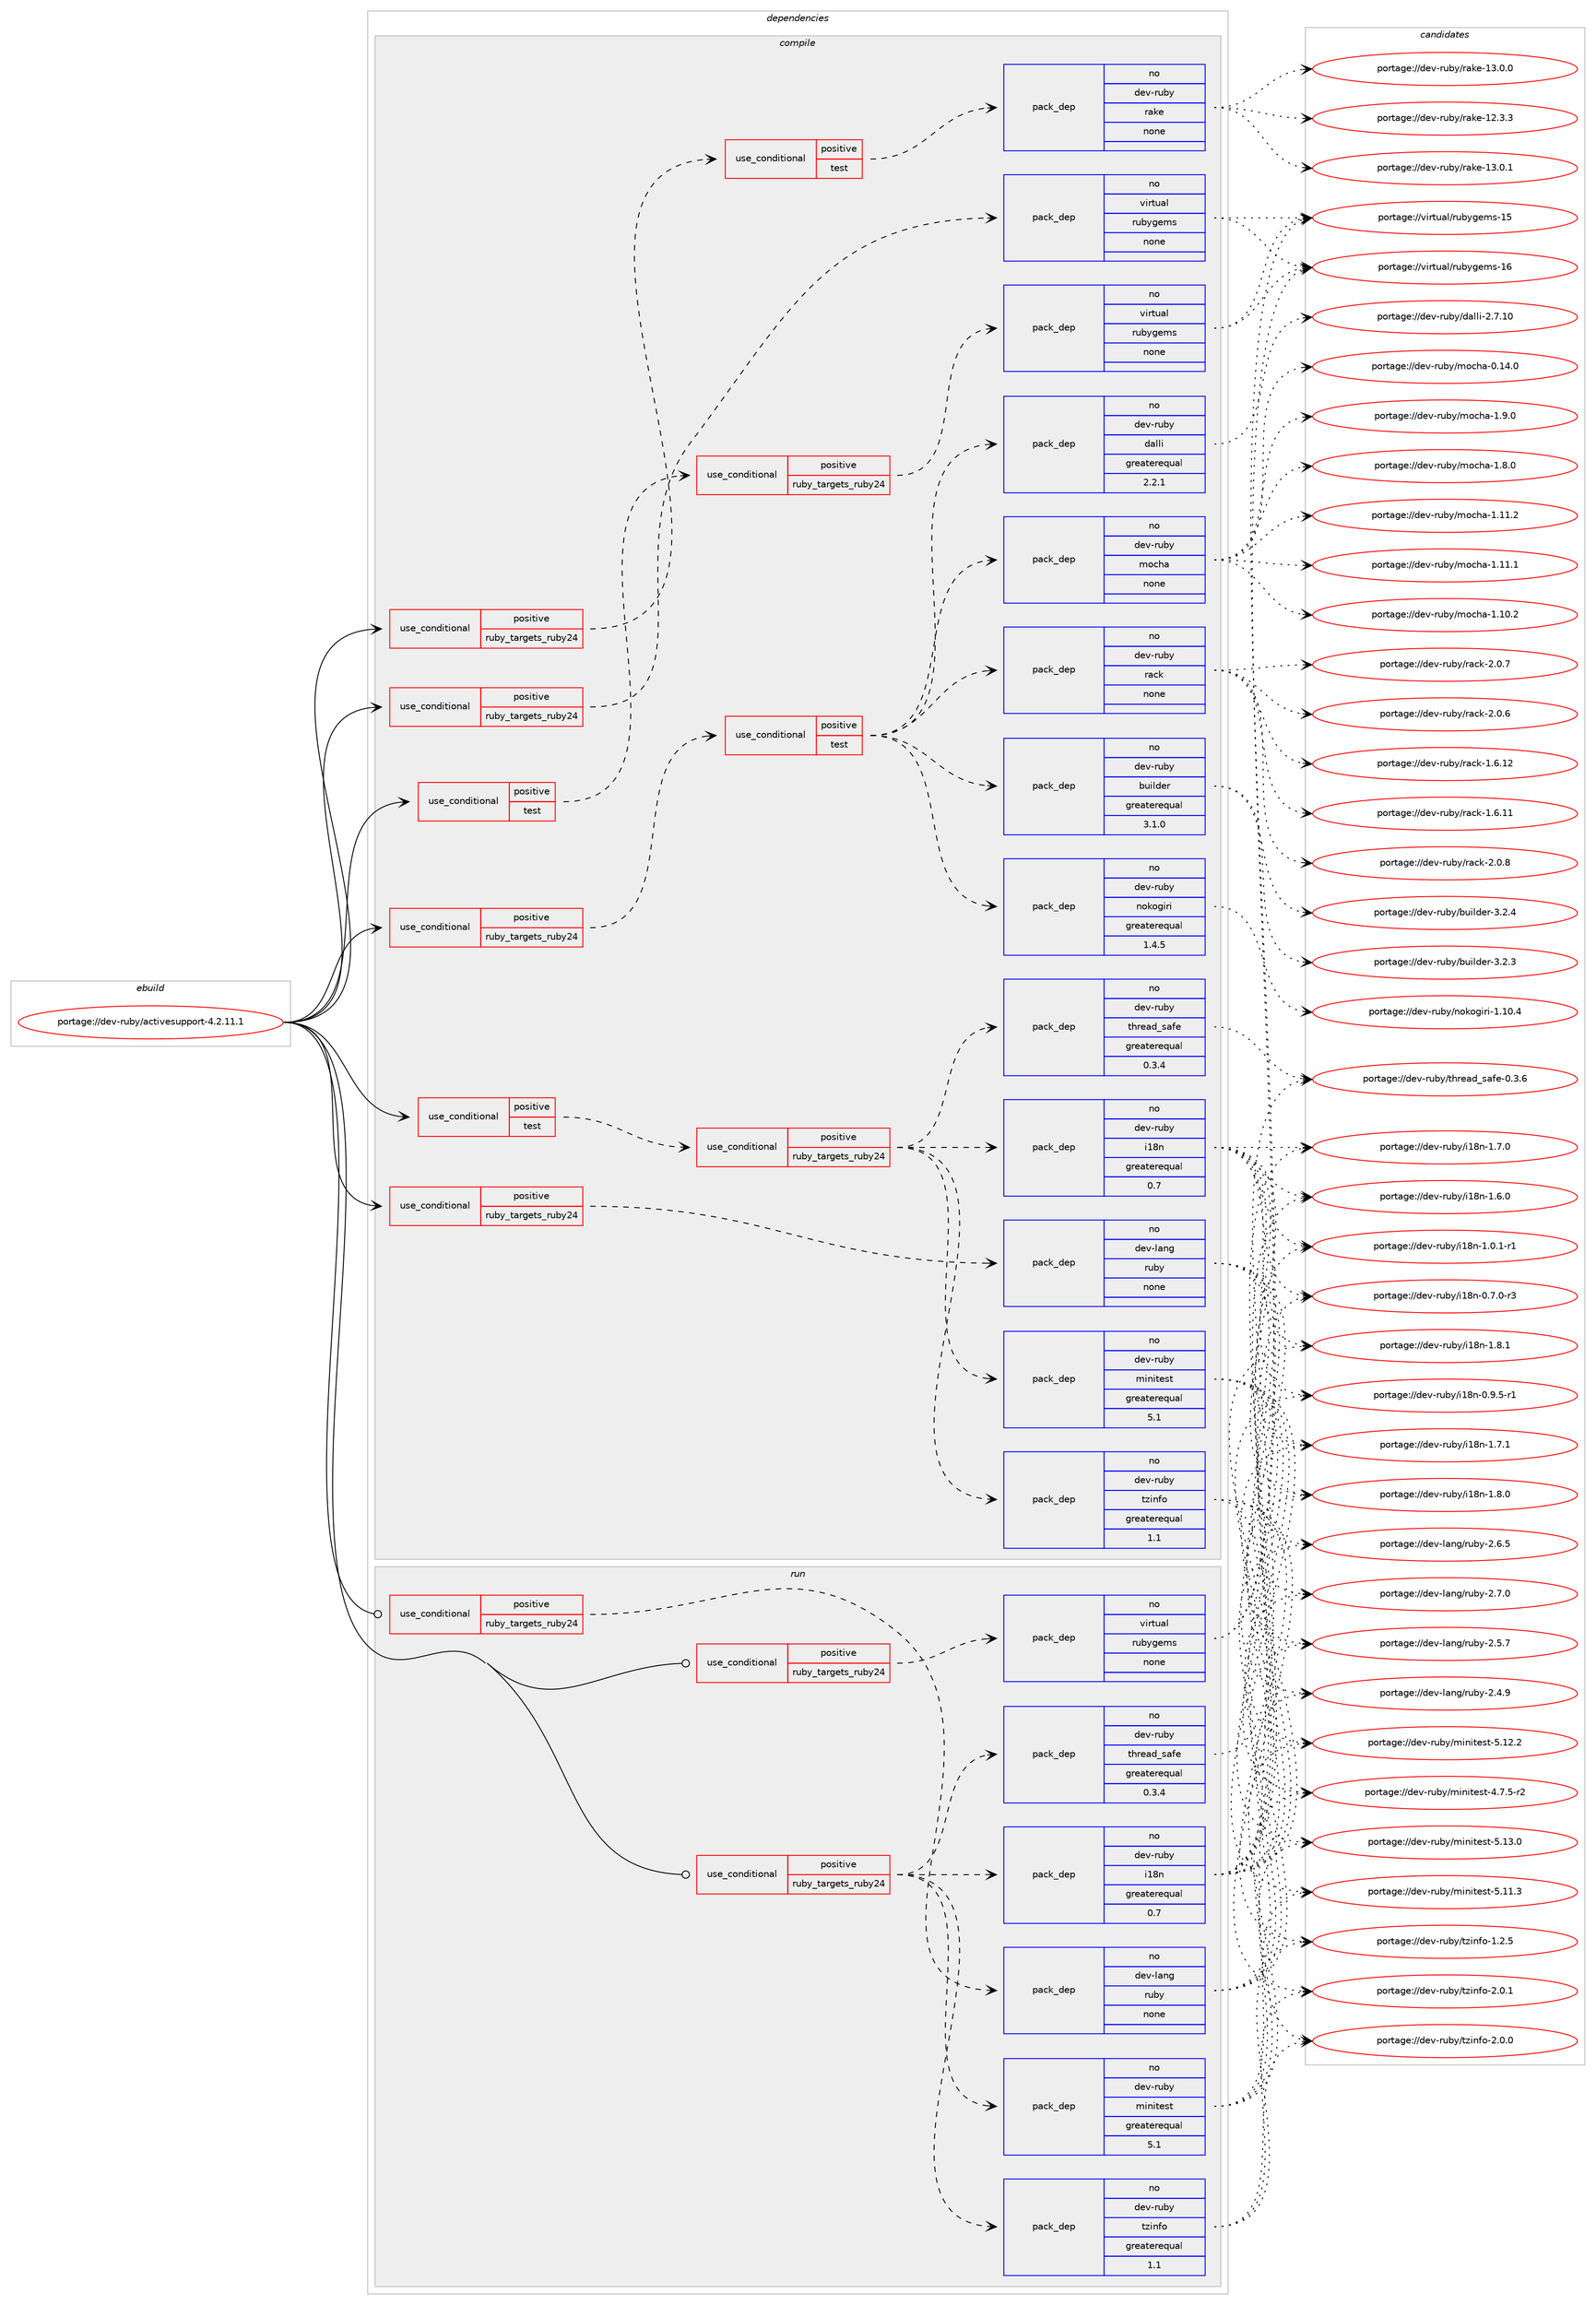 digraph prolog {

# *************
# Graph options
# *************

newrank=true;
concentrate=true;
compound=true;
graph [rankdir=LR,fontname=Helvetica,fontsize=10,ranksep=1.5];#, ranksep=2.5, nodesep=0.2];
edge  [arrowhead=vee];
node  [fontname=Helvetica,fontsize=10];

# **********
# The ebuild
# **********

subgraph cluster_leftcol {
color=gray;
rank=same;
label=<<i>ebuild</i>>;
id [label="portage://dev-ruby/activesupport-4.2.11.1", color=red, width=4, href="../dev-ruby/activesupport-4.2.11.1.svg"];
}

# ****************
# The dependencies
# ****************

subgraph cluster_midcol {
color=gray;
label=<<i>dependencies</i>>;
subgraph cluster_compile {
fillcolor="#eeeeee";
style=filled;
label=<<i>compile</i>>;
subgraph cond94363 {
dependency369849 [label=<<TABLE BORDER="0" CELLBORDER="1" CELLSPACING="0" CELLPADDING="4"><TR><TD ROWSPAN="3" CELLPADDING="10">use_conditional</TD></TR><TR><TD>positive</TD></TR><TR><TD>ruby_targets_ruby24</TD></TR></TABLE>>, shape=none, color=red];
subgraph cond94364 {
dependency369850 [label=<<TABLE BORDER="0" CELLBORDER="1" CELLSPACING="0" CELLPADDING="4"><TR><TD ROWSPAN="3" CELLPADDING="10">use_conditional</TD></TR><TR><TD>positive</TD></TR><TR><TD>test</TD></TR></TABLE>>, shape=none, color=red];
subgraph pack270653 {
dependency369851 [label=<<TABLE BORDER="0" CELLBORDER="1" CELLSPACING="0" CELLPADDING="4" WIDTH="220"><TR><TD ROWSPAN="6" CELLPADDING="30">pack_dep</TD></TR><TR><TD WIDTH="110">no</TD></TR><TR><TD>dev-ruby</TD></TR><TR><TD>dalli</TD></TR><TR><TD>greaterequal</TD></TR><TR><TD>2.2.1</TD></TR></TABLE>>, shape=none, color=blue];
}
dependency369850:e -> dependency369851:w [weight=20,style="dashed",arrowhead="vee"];
subgraph pack270654 {
dependency369852 [label=<<TABLE BORDER="0" CELLBORDER="1" CELLSPACING="0" CELLPADDING="4" WIDTH="220"><TR><TD ROWSPAN="6" CELLPADDING="30">pack_dep</TD></TR><TR><TD WIDTH="110">no</TD></TR><TR><TD>dev-ruby</TD></TR><TR><TD>nokogiri</TD></TR><TR><TD>greaterequal</TD></TR><TR><TD>1.4.5</TD></TR></TABLE>>, shape=none, color=blue];
}
dependency369850:e -> dependency369852:w [weight=20,style="dashed",arrowhead="vee"];
subgraph pack270655 {
dependency369853 [label=<<TABLE BORDER="0" CELLBORDER="1" CELLSPACING="0" CELLPADDING="4" WIDTH="220"><TR><TD ROWSPAN="6" CELLPADDING="30">pack_dep</TD></TR><TR><TD WIDTH="110">no</TD></TR><TR><TD>dev-ruby</TD></TR><TR><TD>builder</TD></TR><TR><TD>greaterequal</TD></TR><TR><TD>3.1.0</TD></TR></TABLE>>, shape=none, color=blue];
}
dependency369850:e -> dependency369853:w [weight=20,style="dashed",arrowhead="vee"];
subgraph pack270656 {
dependency369854 [label=<<TABLE BORDER="0" CELLBORDER="1" CELLSPACING="0" CELLPADDING="4" WIDTH="220"><TR><TD ROWSPAN="6" CELLPADDING="30">pack_dep</TD></TR><TR><TD WIDTH="110">no</TD></TR><TR><TD>dev-ruby</TD></TR><TR><TD>rack</TD></TR><TR><TD>none</TD></TR><TR><TD></TD></TR></TABLE>>, shape=none, color=blue];
}
dependency369850:e -> dependency369854:w [weight=20,style="dashed",arrowhead="vee"];
subgraph pack270657 {
dependency369855 [label=<<TABLE BORDER="0" CELLBORDER="1" CELLSPACING="0" CELLPADDING="4" WIDTH="220"><TR><TD ROWSPAN="6" CELLPADDING="30">pack_dep</TD></TR><TR><TD WIDTH="110">no</TD></TR><TR><TD>dev-ruby</TD></TR><TR><TD>mocha</TD></TR><TR><TD>none</TD></TR><TR><TD></TD></TR></TABLE>>, shape=none, color=blue];
}
dependency369850:e -> dependency369855:w [weight=20,style="dashed",arrowhead="vee"];
}
dependency369849:e -> dependency369850:w [weight=20,style="dashed",arrowhead="vee"];
}
id:e -> dependency369849:w [weight=20,style="solid",arrowhead="vee"];
subgraph cond94365 {
dependency369856 [label=<<TABLE BORDER="0" CELLBORDER="1" CELLSPACING="0" CELLPADDING="4"><TR><TD ROWSPAN="3" CELLPADDING="10">use_conditional</TD></TR><TR><TD>positive</TD></TR><TR><TD>ruby_targets_ruby24</TD></TR></TABLE>>, shape=none, color=red];
subgraph cond94366 {
dependency369857 [label=<<TABLE BORDER="0" CELLBORDER="1" CELLSPACING="0" CELLPADDING="4"><TR><TD ROWSPAN="3" CELLPADDING="10">use_conditional</TD></TR><TR><TD>positive</TD></TR><TR><TD>test</TD></TR></TABLE>>, shape=none, color=red];
subgraph pack270658 {
dependency369858 [label=<<TABLE BORDER="0" CELLBORDER="1" CELLSPACING="0" CELLPADDING="4" WIDTH="220"><TR><TD ROWSPAN="6" CELLPADDING="30">pack_dep</TD></TR><TR><TD WIDTH="110">no</TD></TR><TR><TD>dev-ruby</TD></TR><TR><TD>rake</TD></TR><TR><TD>none</TD></TR><TR><TD></TD></TR></TABLE>>, shape=none, color=blue];
}
dependency369857:e -> dependency369858:w [weight=20,style="dashed",arrowhead="vee"];
}
dependency369856:e -> dependency369857:w [weight=20,style="dashed",arrowhead="vee"];
}
id:e -> dependency369856:w [weight=20,style="solid",arrowhead="vee"];
subgraph cond94367 {
dependency369859 [label=<<TABLE BORDER="0" CELLBORDER="1" CELLSPACING="0" CELLPADDING="4"><TR><TD ROWSPAN="3" CELLPADDING="10">use_conditional</TD></TR><TR><TD>positive</TD></TR><TR><TD>ruby_targets_ruby24</TD></TR></TABLE>>, shape=none, color=red];
subgraph pack270659 {
dependency369860 [label=<<TABLE BORDER="0" CELLBORDER="1" CELLSPACING="0" CELLPADDING="4" WIDTH="220"><TR><TD ROWSPAN="6" CELLPADDING="30">pack_dep</TD></TR><TR><TD WIDTH="110">no</TD></TR><TR><TD>dev-lang</TD></TR><TR><TD>ruby</TD></TR><TR><TD>none</TD></TR><TR><TD></TD></TR></TABLE>>, shape=none, color=blue];
}
dependency369859:e -> dependency369860:w [weight=20,style="dashed",arrowhead="vee"];
}
id:e -> dependency369859:w [weight=20,style="solid",arrowhead="vee"];
subgraph cond94368 {
dependency369861 [label=<<TABLE BORDER="0" CELLBORDER="1" CELLSPACING="0" CELLPADDING="4"><TR><TD ROWSPAN="3" CELLPADDING="10">use_conditional</TD></TR><TR><TD>positive</TD></TR><TR><TD>ruby_targets_ruby24</TD></TR></TABLE>>, shape=none, color=red];
subgraph pack270660 {
dependency369862 [label=<<TABLE BORDER="0" CELLBORDER="1" CELLSPACING="0" CELLPADDING="4" WIDTH="220"><TR><TD ROWSPAN="6" CELLPADDING="30">pack_dep</TD></TR><TR><TD WIDTH="110">no</TD></TR><TR><TD>virtual</TD></TR><TR><TD>rubygems</TD></TR><TR><TD>none</TD></TR><TR><TD></TD></TR></TABLE>>, shape=none, color=blue];
}
dependency369861:e -> dependency369862:w [weight=20,style="dashed",arrowhead="vee"];
}
id:e -> dependency369861:w [weight=20,style="solid",arrowhead="vee"];
subgraph cond94369 {
dependency369863 [label=<<TABLE BORDER="0" CELLBORDER="1" CELLSPACING="0" CELLPADDING="4"><TR><TD ROWSPAN="3" CELLPADDING="10">use_conditional</TD></TR><TR><TD>positive</TD></TR><TR><TD>test</TD></TR></TABLE>>, shape=none, color=red];
subgraph cond94370 {
dependency369864 [label=<<TABLE BORDER="0" CELLBORDER="1" CELLSPACING="0" CELLPADDING="4"><TR><TD ROWSPAN="3" CELLPADDING="10">use_conditional</TD></TR><TR><TD>positive</TD></TR><TR><TD>ruby_targets_ruby24</TD></TR></TABLE>>, shape=none, color=red];
subgraph pack270661 {
dependency369865 [label=<<TABLE BORDER="0" CELLBORDER="1" CELLSPACING="0" CELLPADDING="4" WIDTH="220"><TR><TD ROWSPAN="6" CELLPADDING="30">pack_dep</TD></TR><TR><TD WIDTH="110">no</TD></TR><TR><TD>dev-ruby</TD></TR><TR><TD>i18n</TD></TR><TR><TD>greaterequal</TD></TR><TR><TD>0.7</TD></TR></TABLE>>, shape=none, color=blue];
}
dependency369864:e -> dependency369865:w [weight=20,style="dashed",arrowhead="vee"];
subgraph pack270662 {
dependency369866 [label=<<TABLE BORDER="0" CELLBORDER="1" CELLSPACING="0" CELLPADDING="4" WIDTH="220"><TR><TD ROWSPAN="6" CELLPADDING="30">pack_dep</TD></TR><TR><TD WIDTH="110">no</TD></TR><TR><TD>dev-ruby</TD></TR><TR><TD>tzinfo</TD></TR><TR><TD>greaterequal</TD></TR><TR><TD>1.1</TD></TR></TABLE>>, shape=none, color=blue];
}
dependency369864:e -> dependency369866:w [weight=20,style="dashed",arrowhead="vee"];
subgraph pack270663 {
dependency369867 [label=<<TABLE BORDER="0" CELLBORDER="1" CELLSPACING="0" CELLPADDING="4" WIDTH="220"><TR><TD ROWSPAN="6" CELLPADDING="30">pack_dep</TD></TR><TR><TD WIDTH="110">no</TD></TR><TR><TD>dev-ruby</TD></TR><TR><TD>minitest</TD></TR><TR><TD>greaterequal</TD></TR><TR><TD>5.1</TD></TR></TABLE>>, shape=none, color=blue];
}
dependency369864:e -> dependency369867:w [weight=20,style="dashed",arrowhead="vee"];
subgraph pack270664 {
dependency369868 [label=<<TABLE BORDER="0" CELLBORDER="1" CELLSPACING="0" CELLPADDING="4" WIDTH="220"><TR><TD ROWSPAN="6" CELLPADDING="30">pack_dep</TD></TR><TR><TD WIDTH="110">no</TD></TR><TR><TD>dev-ruby</TD></TR><TR><TD>thread_safe</TD></TR><TR><TD>greaterequal</TD></TR><TR><TD>0.3.4</TD></TR></TABLE>>, shape=none, color=blue];
}
dependency369864:e -> dependency369868:w [weight=20,style="dashed",arrowhead="vee"];
}
dependency369863:e -> dependency369864:w [weight=20,style="dashed",arrowhead="vee"];
}
id:e -> dependency369863:w [weight=20,style="solid",arrowhead="vee"];
subgraph cond94371 {
dependency369869 [label=<<TABLE BORDER="0" CELLBORDER="1" CELLSPACING="0" CELLPADDING="4"><TR><TD ROWSPAN="3" CELLPADDING="10">use_conditional</TD></TR><TR><TD>positive</TD></TR><TR><TD>test</TD></TR></TABLE>>, shape=none, color=red];
subgraph cond94372 {
dependency369870 [label=<<TABLE BORDER="0" CELLBORDER="1" CELLSPACING="0" CELLPADDING="4"><TR><TD ROWSPAN="3" CELLPADDING="10">use_conditional</TD></TR><TR><TD>positive</TD></TR><TR><TD>ruby_targets_ruby24</TD></TR></TABLE>>, shape=none, color=red];
subgraph pack270665 {
dependency369871 [label=<<TABLE BORDER="0" CELLBORDER="1" CELLSPACING="0" CELLPADDING="4" WIDTH="220"><TR><TD ROWSPAN="6" CELLPADDING="30">pack_dep</TD></TR><TR><TD WIDTH="110">no</TD></TR><TR><TD>virtual</TD></TR><TR><TD>rubygems</TD></TR><TR><TD>none</TD></TR><TR><TD></TD></TR></TABLE>>, shape=none, color=blue];
}
dependency369870:e -> dependency369871:w [weight=20,style="dashed",arrowhead="vee"];
}
dependency369869:e -> dependency369870:w [weight=20,style="dashed",arrowhead="vee"];
}
id:e -> dependency369869:w [weight=20,style="solid",arrowhead="vee"];
}
subgraph cluster_compileandrun {
fillcolor="#eeeeee";
style=filled;
label=<<i>compile and run</i>>;
}
subgraph cluster_run {
fillcolor="#eeeeee";
style=filled;
label=<<i>run</i>>;
subgraph cond94373 {
dependency369872 [label=<<TABLE BORDER="0" CELLBORDER="1" CELLSPACING="0" CELLPADDING="4"><TR><TD ROWSPAN="3" CELLPADDING="10">use_conditional</TD></TR><TR><TD>positive</TD></TR><TR><TD>ruby_targets_ruby24</TD></TR></TABLE>>, shape=none, color=red];
subgraph pack270666 {
dependency369873 [label=<<TABLE BORDER="0" CELLBORDER="1" CELLSPACING="0" CELLPADDING="4" WIDTH="220"><TR><TD ROWSPAN="6" CELLPADDING="30">pack_dep</TD></TR><TR><TD WIDTH="110">no</TD></TR><TR><TD>dev-lang</TD></TR><TR><TD>ruby</TD></TR><TR><TD>none</TD></TR><TR><TD></TD></TR></TABLE>>, shape=none, color=blue];
}
dependency369872:e -> dependency369873:w [weight=20,style="dashed",arrowhead="vee"];
}
id:e -> dependency369872:w [weight=20,style="solid",arrowhead="odot"];
subgraph cond94374 {
dependency369874 [label=<<TABLE BORDER="0" CELLBORDER="1" CELLSPACING="0" CELLPADDING="4"><TR><TD ROWSPAN="3" CELLPADDING="10">use_conditional</TD></TR><TR><TD>positive</TD></TR><TR><TD>ruby_targets_ruby24</TD></TR></TABLE>>, shape=none, color=red];
subgraph pack270667 {
dependency369875 [label=<<TABLE BORDER="0" CELLBORDER="1" CELLSPACING="0" CELLPADDING="4" WIDTH="220"><TR><TD ROWSPAN="6" CELLPADDING="30">pack_dep</TD></TR><TR><TD WIDTH="110">no</TD></TR><TR><TD>dev-ruby</TD></TR><TR><TD>i18n</TD></TR><TR><TD>greaterequal</TD></TR><TR><TD>0.7</TD></TR></TABLE>>, shape=none, color=blue];
}
dependency369874:e -> dependency369875:w [weight=20,style="dashed",arrowhead="vee"];
subgraph pack270668 {
dependency369876 [label=<<TABLE BORDER="0" CELLBORDER="1" CELLSPACING="0" CELLPADDING="4" WIDTH="220"><TR><TD ROWSPAN="6" CELLPADDING="30">pack_dep</TD></TR><TR><TD WIDTH="110">no</TD></TR><TR><TD>dev-ruby</TD></TR><TR><TD>tzinfo</TD></TR><TR><TD>greaterequal</TD></TR><TR><TD>1.1</TD></TR></TABLE>>, shape=none, color=blue];
}
dependency369874:e -> dependency369876:w [weight=20,style="dashed",arrowhead="vee"];
subgraph pack270669 {
dependency369877 [label=<<TABLE BORDER="0" CELLBORDER="1" CELLSPACING="0" CELLPADDING="4" WIDTH="220"><TR><TD ROWSPAN="6" CELLPADDING="30">pack_dep</TD></TR><TR><TD WIDTH="110">no</TD></TR><TR><TD>dev-ruby</TD></TR><TR><TD>minitest</TD></TR><TR><TD>greaterequal</TD></TR><TR><TD>5.1</TD></TR></TABLE>>, shape=none, color=blue];
}
dependency369874:e -> dependency369877:w [weight=20,style="dashed",arrowhead="vee"];
subgraph pack270670 {
dependency369878 [label=<<TABLE BORDER="0" CELLBORDER="1" CELLSPACING="0" CELLPADDING="4" WIDTH="220"><TR><TD ROWSPAN="6" CELLPADDING="30">pack_dep</TD></TR><TR><TD WIDTH="110">no</TD></TR><TR><TD>dev-ruby</TD></TR><TR><TD>thread_safe</TD></TR><TR><TD>greaterequal</TD></TR><TR><TD>0.3.4</TD></TR></TABLE>>, shape=none, color=blue];
}
dependency369874:e -> dependency369878:w [weight=20,style="dashed",arrowhead="vee"];
}
id:e -> dependency369874:w [weight=20,style="solid",arrowhead="odot"];
subgraph cond94375 {
dependency369879 [label=<<TABLE BORDER="0" CELLBORDER="1" CELLSPACING="0" CELLPADDING="4"><TR><TD ROWSPAN="3" CELLPADDING="10">use_conditional</TD></TR><TR><TD>positive</TD></TR><TR><TD>ruby_targets_ruby24</TD></TR></TABLE>>, shape=none, color=red];
subgraph pack270671 {
dependency369880 [label=<<TABLE BORDER="0" CELLBORDER="1" CELLSPACING="0" CELLPADDING="4" WIDTH="220"><TR><TD ROWSPAN="6" CELLPADDING="30">pack_dep</TD></TR><TR><TD WIDTH="110">no</TD></TR><TR><TD>virtual</TD></TR><TR><TD>rubygems</TD></TR><TR><TD>none</TD></TR><TR><TD></TD></TR></TABLE>>, shape=none, color=blue];
}
dependency369879:e -> dependency369880:w [weight=20,style="dashed",arrowhead="vee"];
}
id:e -> dependency369879:w [weight=20,style="solid",arrowhead="odot"];
}
}

# **************
# The candidates
# **************

subgraph cluster_choices {
rank=same;
color=gray;
label=<<i>candidates</i>>;

subgraph choice270653 {
color=black;
nodesep=1;
choice1001011184511411798121471009710810810545504655464948 [label="portage://dev-ruby/dalli-2.7.10", color=red, width=4,href="../dev-ruby/dalli-2.7.10.svg"];
dependency369851:e -> choice1001011184511411798121471009710810810545504655464948:w [style=dotted,weight="100"];
}
subgraph choice270654 {
color=black;
nodesep=1;
choice10010111845114117981214711011110711110310511410545494649484652 [label="portage://dev-ruby/nokogiri-1.10.4", color=red, width=4,href="../dev-ruby/nokogiri-1.10.4.svg"];
dependency369852:e -> choice10010111845114117981214711011110711110310511410545494649484652:w [style=dotted,weight="100"];
}
subgraph choice270655 {
color=black;
nodesep=1;
choice10010111845114117981214798117105108100101114455146504652 [label="portage://dev-ruby/builder-3.2.4", color=red, width=4,href="../dev-ruby/builder-3.2.4.svg"];
choice10010111845114117981214798117105108100101114455146504651 [label="portage://dev-ruby/builder-3.2.3", color=red, width=4,href="../dev-ruby/builder-3.2.3.svg"];
dependency369853:e -> choice10010111845114117981214798117105108100101114455146504652:w [style=dotted,weight="100"];
dependency369853:e -> choice10010111845114117981214798117105108100101114455146504651:w [style=dotted,weight="100"];
}
subgraph choice270656 {
color=black;
nodesep=1;
choice1001011184511411798121471149799107455046484656 [label="portage://dev-ruby/rack-2.0.8", color=red, width=4,href="../dev-ruby/rack-2.0.8.svg"];
choice1001011184511411798121471149799107455046484655 [label="portage://dev-ruby/rack-2.0.7", color=red, width=4,href="../dev-ruby/rack-2.0.7.svg"];
choice1001011184511411798121471149799107455046484654 [label="portage://dev-ruby/rack-2.0.6", color=red, width=4,href="../dev-ruby/rack-2.0.6.svg"];
choice100101118451141179812147114979910745494654464950 [label="portage://dev-ruby/rack-1.6.12", color=red, width=4,href="../dev-ruby/rack-1.6.12.svg"];
choice100101118451141179812147114979910745494654464949 [label="portage://dev-ruby/rack-1.6.11", color=red, width=4,href="../dev-ruby/rack-1.6.11.svg"];
dependency369854:e -> choice1001011184511411798121471149799107455046484656:w [style=dotted,weight="100"];
dependency369854:e -> choice1001011184511411798121471149799107455046484655:w [style=dotted,weight="100"];
dependency369854:e -> choice1001011184511411798121471149799107455046484654:w [style=dotted,weight="100"];
dependency369854:e -> choice100101118451141179812147114979910745494654464950:w [style=dotted,weight="100"];
dependency369854:e -> choice100101118451141179812147114979910745494654464949:w [style=dotted,weight="100"];
}
subgraph choice270657 {
color=black;
nodesep=1;
choice1001011184511411798121471091119910497454946574648 [label="portage://dev-ruby/mocha-1.9.0", color=red, width=4,href="../dev-ruby/mocha-1.9.0.svg"];
choice1001011184511411798121471091119910497454946564648 [label="portage://dev-ruby/mocha-1.8.0", color=red, width=4,href="../dev-ruby/mocha-1.8.0.svg"];
choice100101118451141179812147109111991049745494649494650 [label="portage://dev-ruby/mocha-1.11.2", color=red, width=4,href="../dev-ruby/mocha-1.11.2.svg"];
choice100101118451141179812147109111991049745494649494649 [label="portage://dev-ruby/mocha-1.11.1", color=red, width=4,href="../dev-ruby/mocha-1.11.1.svg"];
choice100101118451141179812147109111991049745494649484650 [label="portage://dev-ruby/mocha-1.10.2", color=red, width=4,href="../dev-ruby/mocha-1.10.2.svg"];
choice100101118451141179812147109111991049745484649524648 [label="portage://dev-ruby/mocha-0.14.0", color=red, width=4,href="../dev-ruby/mocha-0.14.0.svg"];
dependency369855:e -> choice1001011184511411798121471091119910497454946574648:w [style=dotted,weight="100"];
dependency369855:e -> choice1001011184511411798121471091119910497454946564648:w [style=dotted,weight="100"];
dependency369855:e -> choice100101118451141179812147109111991049745494649494650:w [style=dotted,weight="100"];
dependency369855:e -> choice100101118451141179812147109111991049745494649494649:w [style=dotted,weight="100"];
dependency369855:e -> choice100101118451141179812147109111991049745494649484650:w [style=dotted,weight="100"];
dependency369855:e -> choice100101118451141179812147109111991049745484649524648:w [style=dotted,weight="100"];
}
subgraph choice270658 {
color=black;
nodesep=1;
choice1001011184511411798121471149710710145495146484649 [label="portage://dev-ruby/rake-13.0.1", color=red, width=4,href="../dev-ruby/rake-13.0.1.svg"];
choice1001011184511411798121471149710710145495146484648 [label="portage://dev-ruby/rake-13.0.0", color=red, width=4,href="../dev-ruby/rake-13.0.0.svg"];
choice1001011184511411798121471149710710145495046514651 [label="portage://dev-ruby/rake-12.3.3", color=red, width=4,href="../dev-ruby/rake-12.3.3.svg"];
dependency369858:e -> choice1001011184511411798121471149710710145495146484649:w [style=dotted,weight="100"];
dependency369858:e -> choice1001011184511411798121471149710710145495146484648:w [style=dotted,weight="100"];
dependency369858:e -> choice1001011184511411798121471149710710145495046514651:w [style=dotted,weight="100"];
}
subgraph choice270659 {
color=black;
nodesep=1;
choice10010111845108971101034711411798121455046554648 [label="portage://dev-lang/ruby-2.7.0", color=red, width=4,href="../dev-lang/ruby-2.7.0.svg"];
choice10010111845108971101034711411798121455046544653 [label="portage://dev-lang/ruby-2.6.5", color=red, width=4,href="../dev-lang/ruby-2.6.5.svg"];
choice10010111845108971101034711411798121455046534655 [label="portage://dev-lang/ruby-2.5.7", color=red, width=4,href="../dev-lang/ruby-2.5.7.svg"];
choice10010111845108971101034711411798121455046524657 [label="portage://dev-lang/ruby-2.4.9", color=red, width=4,href="../dev-lang/ruby-2.4.9.svg"];
dependency369860:e -> choice10010111845108971101034711411798121455046554648:w [style=dotted,weight="100"];
dependency369860:e -> choice10010111845108971101034711411798121455046544653:w [style=dotted,weight="100"];
dependency369860:e -> choice10010111845108971101034711411798121455046534655:w [style=dotted,weight="100"];
dependency369860:e -> choice10010111845108971101034711411798121455046524657:w [style=dotted,weight="100"];
}
subgraph choice270660 {
color=black;
nodesep=1;
choice118105114116117971084711411798121103101109115454954 [label="portage://virtual/rubygems-16", color=red, width=4,href="../virtual/rubygems-16.svg"];
choice118105114116117971084711411798121103101109115454953 [label="portage://virtual/rubygems-15", color=red, width=4,href="../virtual/rubygems-15.svg"];
dependency369862:e -> choice118105114116117971084711411798121103101109115454954:w [style=dotted,weight="100"];
dependency369862:e -> choice118105114116117971084711411798121103101109115454953:w [style=dotted,weight="100"];
}
subgraph choice270661 {
color=black;
nodesep=1;
choice1001011184511411798121471054956110454946564649 [label="portage://dev-ruby/i18n-1.8.1", color=red, width=4,href="../dev-ruby/i18n-1.8.1.svg"];
choice1001011184511411798121471054956110454946564648 [label="portage://dev-ruby/i18n-1.8.0", color=red, width=4,href="../dev-ruby/i18n-1.8.0.svg"];
choice1001011184511411798121471054956110454946554649 [label="portage://dev-ruby/i18n-1.7.1", color=red, width=4,href="../dev-ruby/i18n-1.7.1.svg"];
choice1001011184511411798121471054956110454946554648 [label="portage://dev-ruby/i18n-1.7.0", color=red, width=4,href="../dev-ruby/i18n-1.7.0.svg"];
choice1001011184511411798121471054956110454946544648 [label="portage://dev-ruby/i18n-1.6.0", color=red, width=4,href="../dev-ruby/i18n-1.6.0.svg"];
choice10010111845114117981214710549561104549464846494511449 [label="portage://dev-ruby/i18n-1.0.1-r1", color=red, width=4,href="../dev-ruby/i18n-1.0.1-r1.svg"];
choice10010111845114117981214710549561104548465746534511449 [label="portage://dev-ruby/i18n-0.9.5-r1", color=red, width=4,href="../dev-ruby/i18n-0.9.5-r1.svg"];
choice10010111845114117981214710549561104548465546484511451 [label="portage://dev-ruby/i18n-0.7.0-r3", color=red, width=4,href="../dev-ruby/i18n-0.7.0-r3.svg"];
dependency369865:e -> choice1001011184511411798121471054956110454946564649:w [style=dotted,weight="100"];
dependency369865:e -> choice1001011184511411798121471054956110454946564648:w [style=dotted,weight="100"];
dependency369865:e -> choice1001011184511411798121471054956110454946554649:w [style=dotted,weight="100"];
dependency369865:e -> choice1001011184511411798121471054956110454946554648:w [style=dotted,weight="100"];
dependency369865:e -> choice1001011184511411798121471054956110454946544648:w [style=dotted,weight="100"];
dependency369865:e -> choice10010111845114117981214710549561104549464846494511449:w [style=dotted,weight="100"];
dependency369865:e -> choice10010111845114117981214710549561104548465746534511449:w [style=dotted,weight="100"];
dependency369865:e -> choice10010111845114117981214710549561104548465546484511451:w [style=dotted,weight="100"];
}
subgraph choice270662 {
color=black;
nodesep=1;
choice100101118451141179812147116122105110102111455046484649 [label="portage://dev-ruby/tzinfo-2.0.1", color=red, width=4,href="../dev-ruby/tzinfo-2.0.1.svg"];
choice100101118451141179812147116122105110102111455046484648 [label="portage://dev-ruby/tzinfo-2.0.0", color=red, width=4,href="../dev-ruby/tzinfo-2.0.0.svg"];
choice100101118451141179812147116122105110102111454946504653 [label="portage://dev-ruby/tzinfo-1.2.5", color=red, width=4,href="../dev-ruby/tzinfo-1.2.5.svg"];
dependency369866:e -> choice100101118451141179812147116122105110102111455046484649:w [style=dotted,weight="100"];
dependency369866:e -> choice100101118451141179812147116122105110102111455046484648:w [style=dotted,weight="100"];
dependency369866:e -> choice100101118451141179812147116122105110102111454946504653:w [style=dotted,weight="100"];
}
subgraph choice270663 {
color=black;
nodesep=1;
choice10010111845114117981214710910511010511610111511645534649514648 [label="portage://dev-ruby/minitest-5.13.0", color=red, width=4,href="../dev-ruby/minitest-5.13.0.svg"];
choice10010111845114117981214710910511010511610111511645534649504650 [label="portage://dev-ruby/minitest-5.12.2", color=red, width=4,href="../dev-ruby/minitest-5.12.2.svg"];
choice10010111845114117981214710910511010511610111511645534649494651 [label="portage://dev-ruby/minitest-5.11.3", color=red, width=4,href="../dev-ruby/minitest-5.11.3.svg"];
choice1001011184511411798121471091051101051161011151164552465546534511450 [label="portage://dev-ruby/minitest-4.7.5-r2", color=red, width=4,href="../dev-ruby/minitest-4.7.5-r2.svg"];
dependency369867:e -> choice10010111845114117981214710910511010511610111511645534649514648:w [style=dotted,weight="100"];
dependency369867:e -> choice10010111845114117981214710910511010511610111511645534649504650:w [style=dotted,weight="100"];
dependency369867:e -> choice10010111845114117981214710910511010511610111511645534649494651:w [style=dotted,weight="100"];
dependency369867:e -> choice1001011184511411798121471091051101051161011151164552465546534511450:w [style=dotted,weight="100"];
}
subgraph choice270664 {
color=black;
nodesep=1;
choice100101118451141179812147116104114101971009511597102101454846514654 [label="portage://dev-ruby/thread_safe-0.3.6", color=red, width=4,href="../dev-ruby/thread_safe-0.3.6.svg"];
dependency369868:e -> choice100101118451141179812147116104114101971009511597102101454846514654:w [style=dotted,weight="100"];
}
subgraph choice270665 {
color=black;
nodesep=1;
choice118105114116117971084711411798121103101109115454954 [label="portage://virtual/rubygems-16", color=red, width=4,href="../virtual/rubygems-16.svg"];
choice118105114116117971084711411798121103101109115454953 [label="portage://virtual/rubygems-15", color=red, width=4,href="../virtual/rubygems-15.svg"];
dependency369871:e -> choice118105114116117971084711411798121103101109115454954:w [style=dotted,weight="100"];
dependency369871:e -> choice118105114116117971084711411798121103101109115454953:w [style=dotted,weight="100"];
}
subgraph choice270666 {
color=black;
nodesep=1;
choice10010111845108971101034711411798121455046554648 [label="portage://dev-lang/ruby-2.7.0", color=red, width=4,href="../dev-lang/ruby-2.7.0.svg"];
choice10010111845108971101034711411798121455046544653 [label="portage://dev-lang/ruby-2.6.5", color=red, width=4,href="../dev-lang/ruby-2.6.5.svg"];
choice10010111845108971101034711411798121455046534655 [label="portage://dev-lang/ruby-2.5.7", color=red, width=4,href="../dev-lang/ruby-2.5.7.svg"];
choice10010111845108971101034711411798121455046524657 [label="portage://dev-lang/ruby-2.4.9", color=red, width=4,href="../dev-lang/ruby-2.4.9.svg"];
dependency369873:e -> choice10010111845108971101034711411798121455046554648:w [style=dotted,weight="100"];
dependency369873:e -> choice10010111845108971101034711411798121455046544653:w [style=dotted,weight="100"];
dependency369873:e -> choice10010111845108971101034711411798121455046534655:w [style=dotted,weight="100"];
dependency369873:e -> choice10010111845108971101034711411798121455046524657:w [style=dotted,weight="100"];
}
subgraph choice270667 {
color=black;
nodesep=1;
choice1001011184511411798121471054956110454946564649 [label="portage://dev-ruby/i18n-1.8.1", color=red, width=4,href="../dev-ruby/i18n-1.8.1.svg"];
choice1001011184511411798121471054956110454946564648 [label="portage://dev-ruby/i18n-1.8.0", color=red, width=4,href="../dev-ruby/i18n-1.8.0.svg"];
choice1001011184511411798121471054956110454946554649 [label="portage://dev-ruby/i18n-1.7.1", color=red, width=4,href="../dev-ruby/i18n-1.7.1.svg"];
choice1001011184511411798121471054956110454946554648 [label="portage://dev-ruby/i18n-1.7.0", color=red, width=4,href="../dev-ruby/i18n-1.7.0.svg"];
choice1001011184511411798121471054956110454946544648 [label="portage://dev-ruby/i18n-1.6.0", color=red, width=4,href="../dev-ruby/i18n-1.6.0.svg"];
choice10010111845114117981214710549561104549464846494511449 [label="portage://dev-ruby/i18n-1.0.1-r1", color=red, width=4,href="../dev-ruby/i18n-1.0.1-r1.svg"];
choice10010111845114117981214710549561104548465746534511449 [label="portage://dev-ruby/i18n-0.9.5-r1", color=red, width=4,href="../dev-ruby/i18n-0.9.5-r1.svg"];
choice10010111845114117981214710549561104548465546484511451 [label="portage://dev-ruby/i18n-0.7.0-r3", color=red, width=4,href="../dev-ruby/i18n-0.7.0-r3.svg"];
dependency369875:e -> choice1001011184511411798121471054956110454946564649:w [style=dotted,weight="100"];
dependency369875:e -> choice1001011184511411798121471054956110454946564648:w [style=dotted,weight="100"];
dependency369875:e -> choice1001011184511411798121471054956110454946554649:w [style=dotted,weight="100"];
dependency369875:e -> choice1001011184511411798121471054956110454946554648:w [style=dotted,weight="100"];
dependency369875:e -> choice1001011184511411798121471054956110454946544648:w [style=dotted,weight="100"];
dependency369875:e -> choice10010111845114117981214710549561104549464846494511449:w [style=dotted,weight="100"];
dependency369875:e -> choice10010111845114117981214710549561104548465746534511449:w [style=dotted,weight="100"];
dependency369875:e -> choice10010111845114117981214710549561104548465546484511451:w [style=dotted,weight="100"];
}
subgraph choice270668 {
color=black;
nodesep=1;
choice100101118451141179812147116122105110102111455046484649 [label="portage://dev-ruby/tzinfo-2.0.1", color=red, width=4,href="../dev-ruby/tzinfo-2.0.1.svg"];
choice100101118451141179812147116122105110102111455046484648 [label="portage://dev-ruby/tzinfo-2.0.0", color=red, width=4,href="../dev-ruby/tzinfo-2.0.0.svg"];
choice100101118451141179812147116122105110102111454946504653 [label="portage://dev-ruby/tzinfo-1.2.5", color=red, width=4,href="../dev-ruby/tzinfo-1.2.5.svg"];
dependency369876:e -> choice100101118451141179812147116122105110102111455046484649:w [style=dotted,weight="100"];
dependency369876:e -> choice100101118451141179812147116122105110102111455046484648:w [style=dotted,weight="100"];
dependency369876:e -> choice100101118451141179812147116122105110102111454946504653:w [style=dotted,weight="100"];
}
subgraph choice270669 {
color=black;
nodesep=1;
choice10010111845114117981214710910511010511610111511645534649514648 [label="portage://dev-ruby/minitest-5.13.0", color=red, width=4,href="../dev-ruby/minitest-5.13.0.svg"];
choice10010111845114117981214710910511010511610111511645534649504650 [label="portage://dev-ruby/minitest-5.12.2", color=red, width=4,href="../dev-ruby/minitest-5.12.2.svg"];
choice10010111845114117981214710910511010511610111511645534649494651 [label="portage://dev-ruby/minitest-5.11.3", color=red, width=4,href="../dev-ruby/minitest-5.11.3.svg"];
choice1001011184511411798121471091051101051161011151164552465546534511450 [label="portage://dev-ruby/minitest-4.7.5-r2", color=red, width=4,href="../dev-ruby/minitest-4.7.5-r2.svg"];
dependency369877:e -> choice10010111845114117981214710910511010511610111511645534649514648:w [style=dotted,weight="100"];
dependency369877:e -> choice10010111845114117981214710910511010511610111511645534649504650:w [style=dotted,weight="100"];
dependency369877:e -> choice10010111845114117981214710910511010511610111511645534649494651:w [style=dotted,weight="100"];
dependency369877:e -> choice1001011184511411798121471091051101051161011151164552465546534511450:w [style=dotted,weight="100"];
}
subgraph choice270670 {
color=black;
nodesep=1;
choice100101118451141179812147116104114101971009511597102101454846514654 [label="portage://dev-ruby/thread_safe-0.3.6", color=red, width=4,href="../dev-ruby/thread_safe-0.3.6.svg"];
dependency369878:e -> choice100101118451141179812147116104114101971009511597102101454846514654:w [style=dotted,weight="100"];
}
subgraph choice270671 {
color=black;
nodesep=1;
choice118105114116117971084711411798121103101109115454954 [label="portage://virtual/rubygems-16", color=red, width=4,href="../virtual/rubygems-16.svg"];
choice118105114116117971084711411798121103101109115454953 [label="portage://virtual/rubygems-15", color=red, width=4,href="../virtual/rubygems-15.svg"];
dependency369880:e -> choice118105114116117971084711411798121103101109115454954:w [style=dotted,weight="100"];
dependency369880:e -> choice118105114116117971084711411798121103101109115454953:w [style=dotted,weight="100"];
}
}

}
